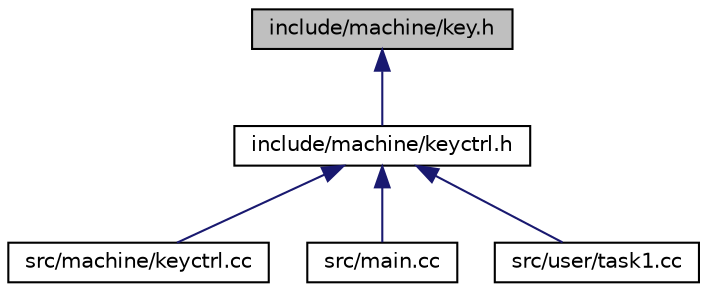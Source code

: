 digraph "include/machine/key.h"
{
  bgcolor="transparent";
  edge [fontname="Helvetica",fontsize="10",labelfontname="Helvetica",labelfontsize="10"];
  node [fontname="Helvetica",fontsize="10",shape=record];
  Node1 [label="include/machine/key.h",height=0.2,width=0.4,color="black", fillcolor="grey75", style="filled", fontcolor="black"];
  Node1 -> Node2 [dir="back",color="midnightblue",fontsize="10",style="solid",fontname="Helvetica"];
  Node2 [label="include/machine/keyctrl.h",height=0.2,width=0.4,color="black",URL="$keyctrl_8h.html"];
  Node2 -> Node3 [dir="back",color="midnightblue",fontsize="10",style="solid",fontname="Helvetica"];
  Node3 [label="src/machine/keyctrl.cc",height=0.2,width=0.4,color="black",URL="$keyctrl_8cc.html"];
  Node2 -> Node4 [dir="back",color="midnightblue",fontsize="10",style="solid",fontname="Helvetica"];
  Node4 [label="src/main.cc",height=0.2,width=0.4,color="black",URL="$main_8cc.html",tooltip="Grunddatei von OOStuBS. "];
  Node2 -> Node5 [dir="back",color="midnightblue",fontsize="10",style="solid",fontname="Helvetica"];
  Node5 [label="src/user/task1.cc",height=0.2,width=0.4,color="black",URL="$task1_8cc.html"];
}
